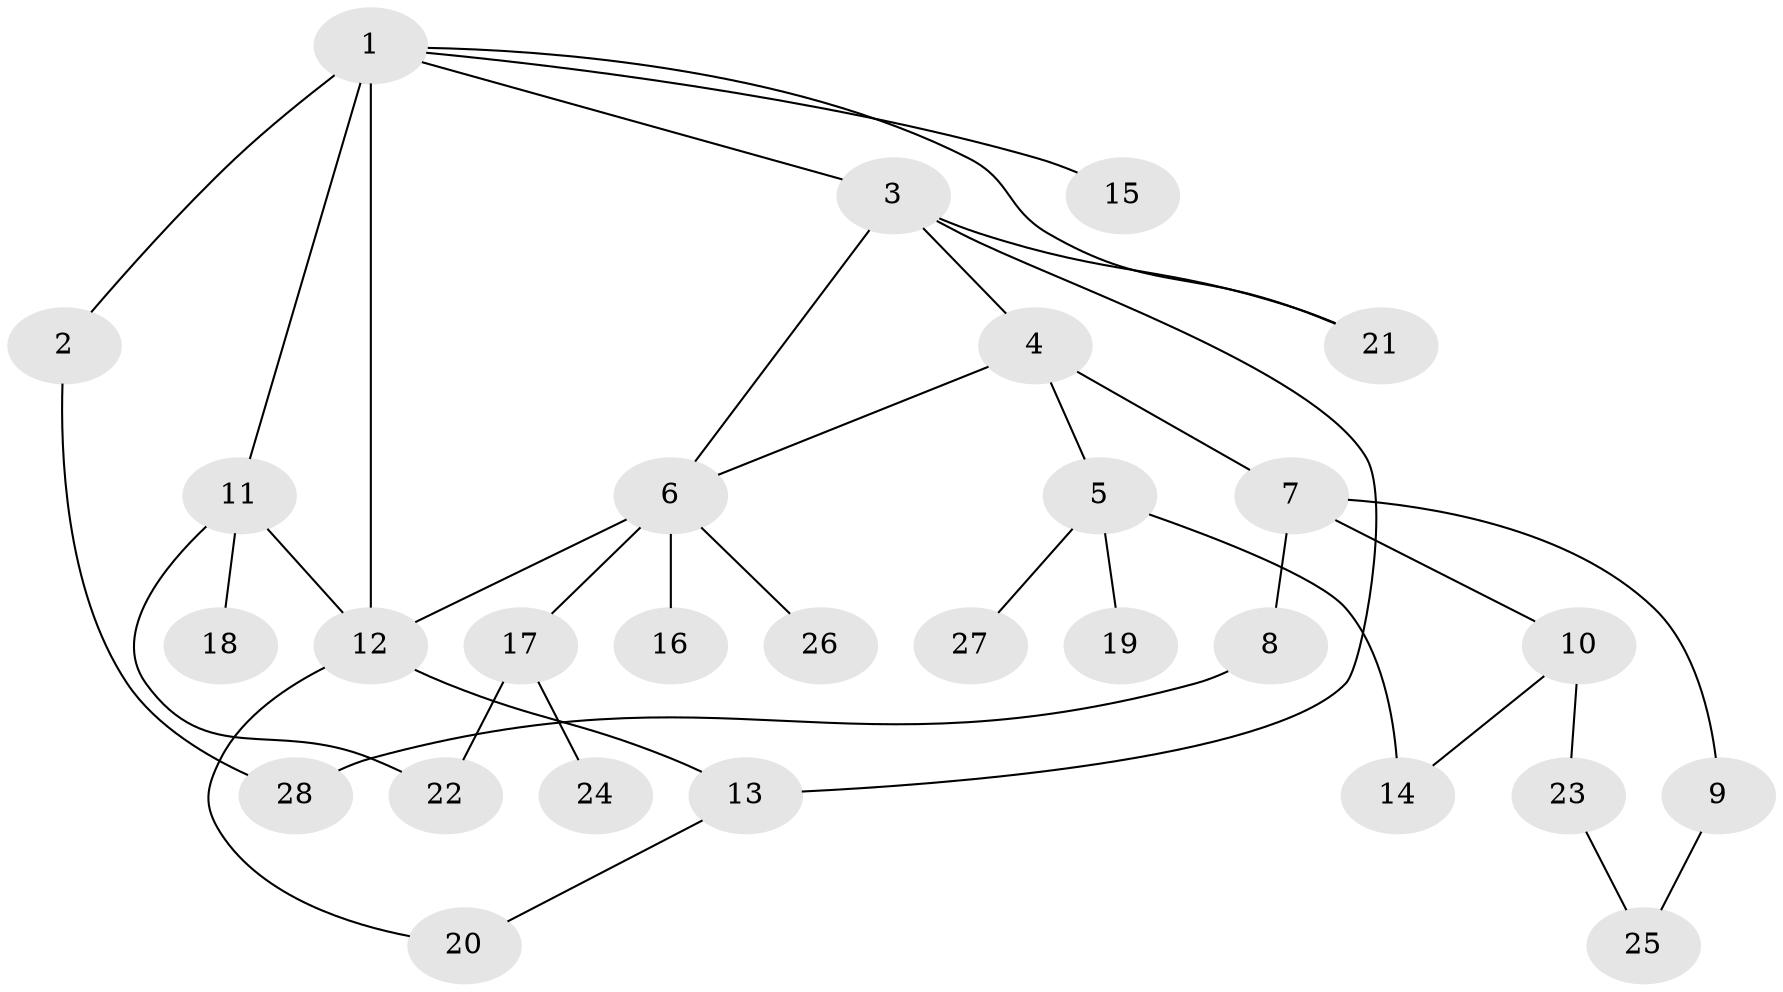 // original degree distribution, {6: 0.05357142857142857, 3: 0.16071428571428573, 4: 0.125, 5: 0.03571428571428571, 1: 0.26785714285714285, 2: 0.35714285714285715}
// Generated by graph-tools (version 1.1) at 2025/34/03/09/25 02:34:15]
// undirected, 28 vertices, 37 edges
graph export_dot {
graph [start="1"]
  node [color=gray90,style=filled];
  1;
  2;
  3;
  4;
  5;
  6;
  7;
  8;
  9;
  10;
  11;
  12;
  13;
  14;
  15;
  16;
  17;
  18;
  19;
  20;
  21;
  22;
  23;
  24;
  25;
  26;
  27;
  28;
  1 -- 2 [weight=1.0];
  1 -- 3 [weight=1.0];
  1 -- 11 [weight=1.0];
  1 -- 12 [weight=3.0];
  1 -- 15 [weight=1.0];
  1 -- 21 [weight=2.0];
  2 -- 28 [weight=1.0];
  3 -- 4 [weight=1.0];
  3 -- 6 [weight=1.0];
  3 -- 13 [weight=1.0];
  3 -- 21 [weight=1.0];
  4 -- 5 [weight=1.0];
  4 -- 6 [weight=1.0];
  4 -- 7 [weight=1.0];
  5 -- 14 [weight=1.0];
  5 -- 19 [weight=1.0];
  5 -- 27 [weight=1.0];
  6 -- 12 [weight=1.0];
  6 -- 16 [weight=1.0];
  6 -- 17 [weight=2.0];
  6 -- 26 [weight=1.0];
  7 -- 8 [weight=1.0];
  7 -- 9 [weight=1.0];
  7 -- 10 [weight=1.0];
  8 -- 28 [weight=1.0];
  9 -- 25 [weight=1.0];
  10 -- 14 [weight=1.0];
  10 -- 23 [weight=1.0];
  11 -- 12 [weight=1.0];
  11 -- 18 [weight=1.0];
  11 -- 22 [weight=1.0];
  12 -- 13 [weight=1.0];
  12 -- 20 [weight=1.0];
  13 -- 20 [weight=1.0];
  17 -- 22 [weight=1.0];
  17 -- 24 [weight=1.0];
  23 -- 25 [weight=1.0];
}

